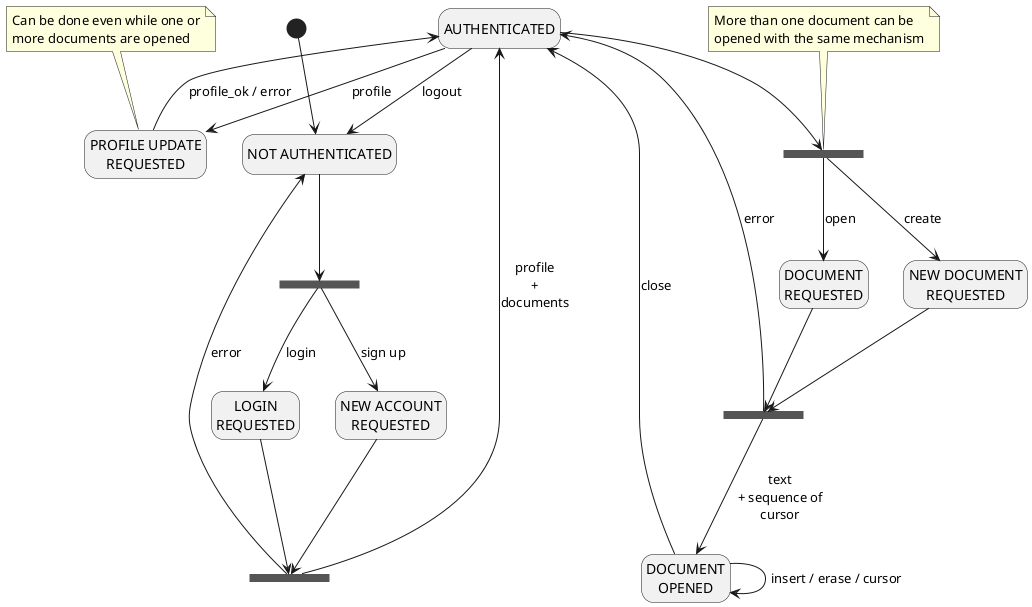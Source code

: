 @startuml
hide empty description

state "NOT AUTHENTICATED" as na
state "LOGIN\nREQUESTED" as lr
state "NEW ACCOUNT\nREQUESTED" as nar
state "AUTHENTICATED" as a
state "DOCUMENT\nREQUESTED" as dr
state "NEW DOCUMENT\nREQUESTED" as ndr
state "DOCUMENT\nOPENED" as do
state "PROFILE UPDATE\nREQUESTED" as pur
state fork_authentication <<fork>>
state join_authentication <<join>>
state fork_document <<fork>>
state join_document <<join>>

[*] --> na

na --> fork_authentication
fork_authentication --> lr : login
fork_authentication --> nar : sign up
lr --> join_authentication
nar --> join_authentication
join_authentication --> a : profile\n+\ndocuments
join_authentication --> na : error

a --> na : logout

a -> pur : profile
pur --> a : profile_ok / error

a --> fork_document
fork_document --> dr : open
fork_document --> ndr : create
dr --> join_document
ndr --> join_document
join_document --> do : text\n+ sequence of\ncursor
join_document --> a : error
do --> a : close
do --> do : insert / erase / cursor

note top of pur : Can be done even while one or\nmore documents are opened
note top of fork_document : More than one document can be\nopened with the same mechanism
@enduml
